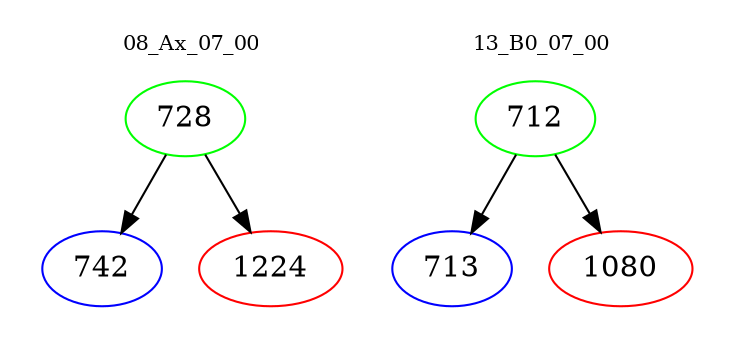 digraph{
subgraph cluster_0 {
color = white
label = "08_Ax_07_00";
fontsize=10;
T0_728 [label="728", color="green"]
T0_728 -> T0_742 [color="black"]
T0_742 [label="742", color="blue"]
T0_728 -> T0_1224 [color="black"]
T0_1224 [label="1224", color="red"]
}
subgraph cluster_1 {
color = white
label = "13_B0_07_00";
fontsize=10;
T1_712 [label="712", color="green"]
T1_712 -> T1_713 [color="black"]
T1_713 [label="713", color="blue"]
T1_712 -> T1_1080 [color="black"]
T1_1080 [label="1080", color="red"]
}
}
